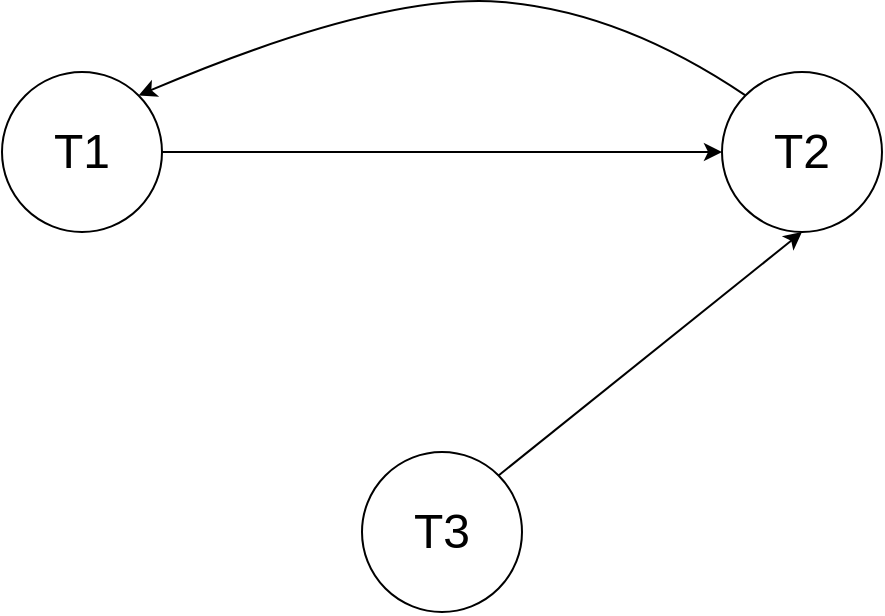 <mxfile version="12.1.1" type="github" pages="1"><diagram id="XlYmvXkr7v45al1Ev2PV" name="Page-1"><mxGraphModel dx="932" dy="600" grid="1" gridSize="10" guides="1" tooltips="1" connect="1" arrows="1" fold="1" page="1" pageScale="1" pageWidth="827" pageHeight="1169" math="0" shadow="0"><root><mxCell id="0"/><mxCell id="1" parent="0"/><mxCell id="nRSk5DWrZdfRGWIM1qWr-1" value="&lt;font style=&quot;font-size: 24px&quot;&gt;T1&lt;/font&gt;" style="ellipse;whiteSpace=wrap;html=1;aspect=fixed;" vertex="1" parent="1"><mxGeometry x="120" y="140" width="80" height="80" as="geometry"/></mxCell><mxCell id="nRSk5DWrZdfRGWIM1qWr-2" value="&lt;font style=&quot;font-size: 24px&quot;&gt;T3&lt;/font&gt;" style="ellipse;whiteSpace=wrap;html=1;aspect=fixed;" vertex="1" parent="1"><mxGeometry x="300" y="330" width="80" height="80" as="geometry"/></mxCell><mxCell id="nRSk5DWrZdfRGWIM1qWr-3" value="&lt;font style=&quot;font-size: 24px&quot;&gt;T2&lt;/font&gt;" style="ellipse;whiteSpace=wrap;html=1;aspect=fixed;" vertex="1" parent="1"><mxGeometry x="480" y="140" width="80" height="80" as="geometry"/></mxCell><mxCell id="nRSk5DWrZdfRGWIM1qWr-4" value="" style="curved=1;endArrow=classic;html=1;entryX=0;entryY=0.5;entryDx=0;entryDy=0;exitX=1;exitY=0.5;exitDx=0;exitDy=0;" edge="1" parent="1" source="nRSk5DWrZdfRGWIM1qWr-1" target="nRSk5DWrZdfRGWIM1qWr-3"><mxGeometry width="50" height="50" relative="1" as="geometry"><mxPoint x="120" y="480" as="sourcePoint"/><mxPoint x="170" y="430" as="targetPoint"/><Array as="points"><mxPoint x="390" y="180"/><mxPoint x="290" y="180"/></Array></mxGeometry></mxCell><mxCell id="nRSk5DWrZdfRGWIM1qWr-5" value="" style="curved=1;endArrow=classic;html=1;entryX=1;entryY=0;entryDx=0;entryDy=0;exitX=0;exitY=0;exitDx=0;exitDy=0;" edge="1" parent="1" source="nRSk5DWrZdfRGWIM1qWr-3" target="nRSk5DWrZdfRGWIM1qWr-1"><mxGeometry width="50" height="50" relative="1" as="geometry"><mxPoint x="120" y="480" as="sourcePoint"/><mxPoint x="170" y="430" as="targetPoint"/><Array as="points"><mxPoint x="430" y="110"/><mxPoint x="310" y="100"/></Array></mxGeometry></mxCell><mxCell id="nRSk5DWrZdfRGWIM1qWr-6" value="" style="endArrow=classic;html=1;entryX=0.5;entryY=1;entryDx=0;entryDy=0;exitX=1;exitY=0;exitDx=0;exitDy=0;" edge="1" parent="1" source="nRSk5DWrZdfRGWIM1qWr-2" target="nRSk5DWrZdfRGWIM1qWr-3"><mxGeometry width="50" height="50" relative="1" as="geometry"><mxPoint x="120" y="480" as="sourcePoint"/><mxPoint x="170" y="430" as="targetPoint"/></mxGeometry></mxCell></root></mxGraphModel></diagram></mxfile>